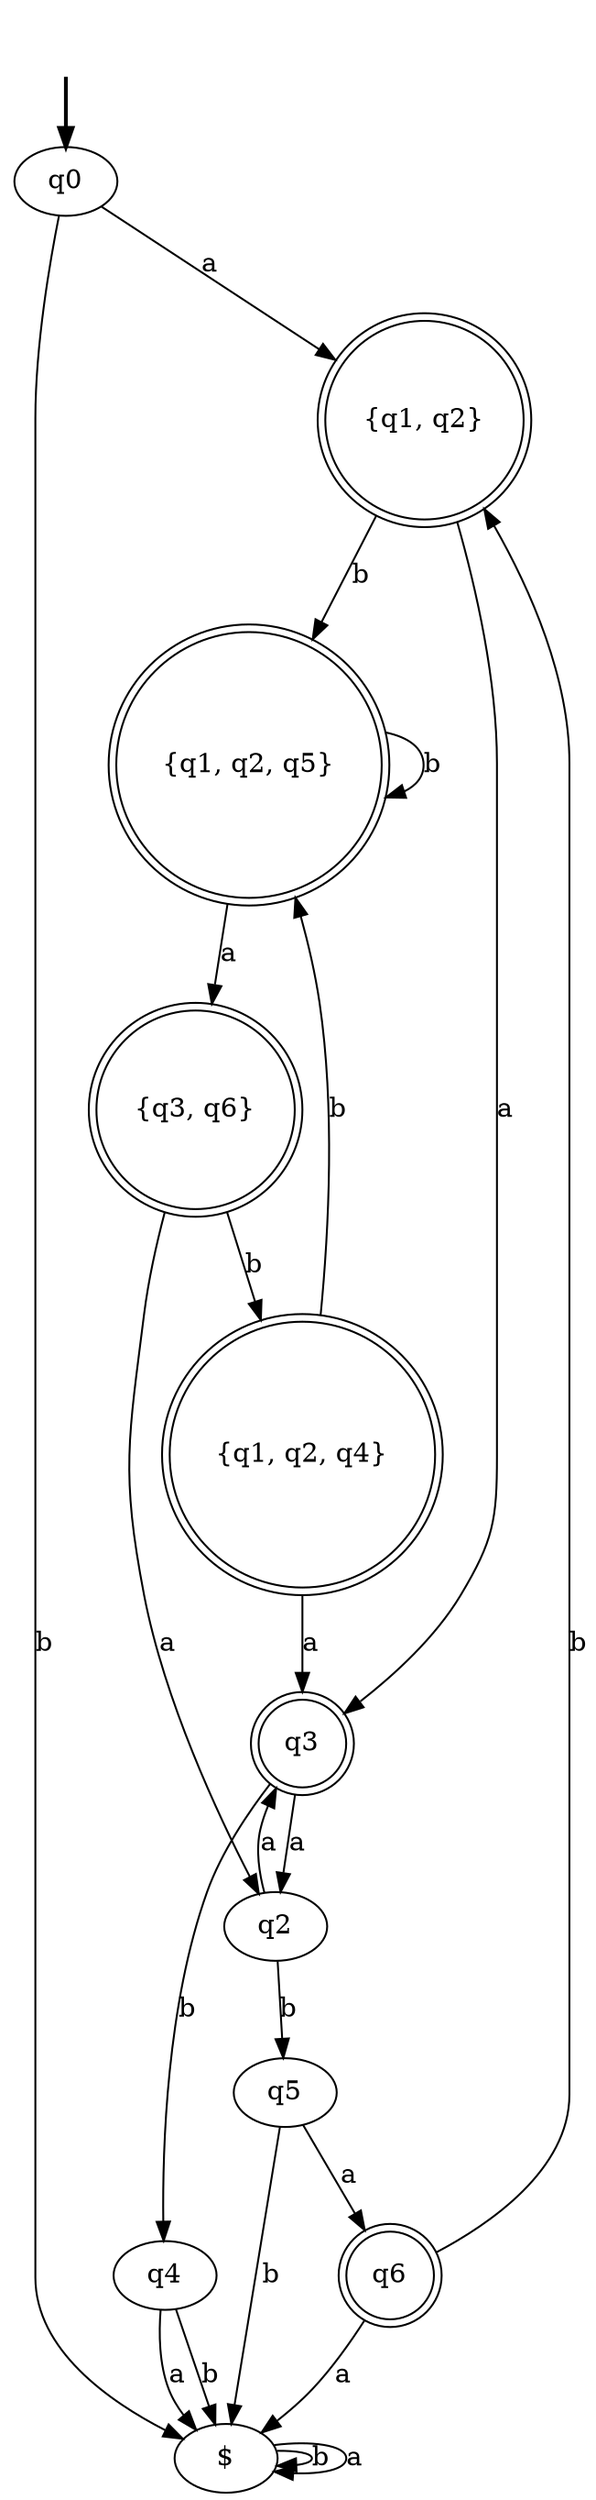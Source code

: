 digraph {
	fake [style=invisible]
	q3 [shape=doublecircle]
	q4
	"$"
	q5
	q6 [shape=doublecircle]
	"{q3, q6}" [shape=doublecircle]
	"{q1, q2, q4}" [shape=doublecircle]
	q0 [root=true]
	q2
	"{q1, q2}" [shape=doublecircle]
	"{q1, q2, q5}" [shape=doublecircle]
	fake -> q0 [style=bold]
	q0 -> "$" [label=b]
	q0 -> "{q1, q2}" [label=a]
	"$" -> "$" [label=b]
	"$" -> "$" [label=a]
	"{q1, q2}" -> "{q1, q2, q5}" [label=b]
	"{q1, q2}" -> q3 [label=a]
	"{q1, q2, q5}" -> "{q1, q2, q5}" [label=b]
	"{q1, q2, q5}" -> "{q3, q6}" [label=a]
	q3 -> q4 [label=b]
	q3 -> q2 [label=a]
	"{q3, q6}" -> "{q1, q2, q4}" [label=b]
	"{q3, q6}" -> q2 [label=a]
	q4 -> "$" [label=b]
	q4 -> "$" [label=a]
	q2 -> q5 [label=b]
	q2 -> q3 [label=a]
	"{q1, q2, q4}" -> "{q1, q2, q5}" [label=b]
	"{q1, q2, q4}" -> q3 [label=a]
	q5 -> "$" [label=b]
	q5 -> q6 [label=a]
	q6 -> "{q1, q2}" [label=b]
	q6 -> "$" [label=a]
}
